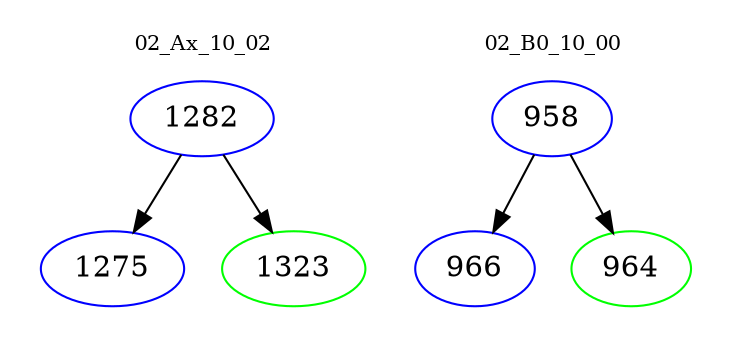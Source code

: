 digraph{
subgraph cluster_0 {
color = white
label = "02_Ax_10_02";
fontsize=10;
T0_1282 [label="1282", color="blue"]
T0_1282 -> T0_1275 [color="black"]
T0_1275 [label="1275", color="blue"]
T0_1282 -> T0_1323 [color="black"]
T0_1323 [label="1323", color="green"]
}
subgraph cluster_1 {
color = white
label = "02_B0_10_00";
fontsize=10;
T1_958 [label="958", color="blue"]
T1_958 -> T1_966 [color="black"]
T1_966 [label="966", color="blue"]
T1_958 -> T1_964 [color="black"]
T1_964 [label="964", color="green"]
}
}
